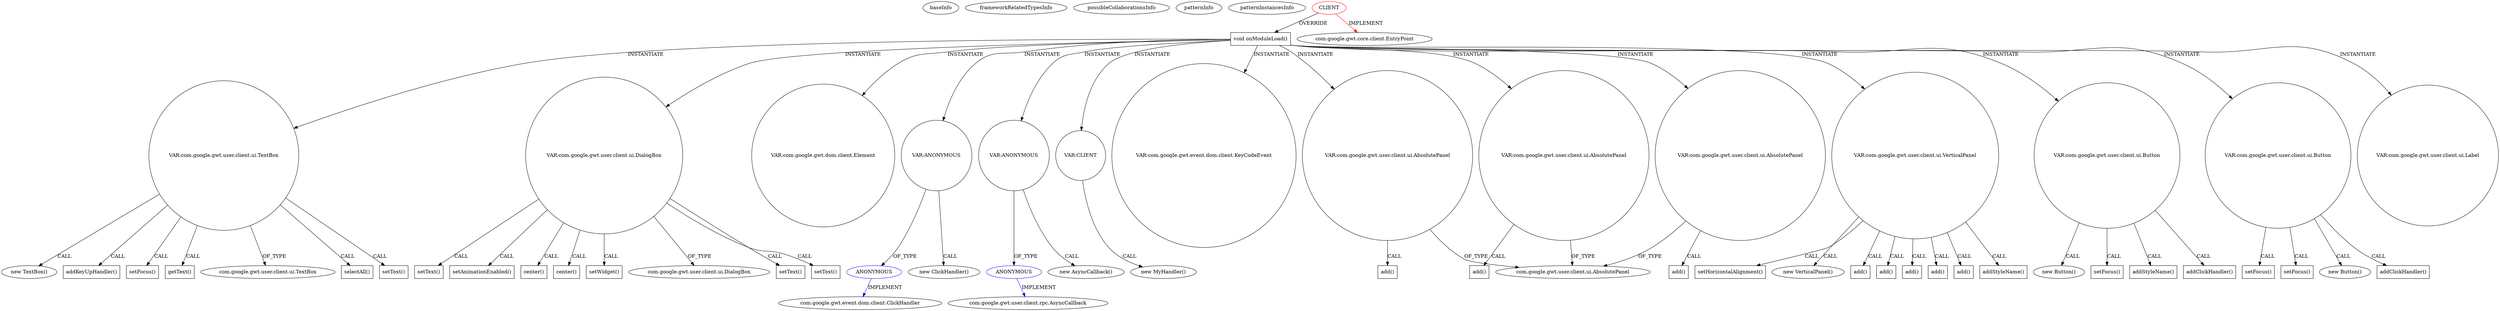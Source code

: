 digraph {
baseInfo[graphId=222,category="pattern",isAnonymous=false,possibleRelation=true]
frameworkRelatedTypesInfo[0="com.google.gwt.core.client.EntryPoint"]
possibleCollaborationsInfo[0="222~INSTANTIATION-OVERRIDING_METHOD_DECLARATION-~com.google.gwt.core.client.EntryPoint ~com.google.gwt.event.dom.client.ClickHandler ~false~true",1="222~INSTANTIATION-OVERRIDING_METHOD_DECLARATION-~com.google.gwt.core.client.EntryPoint ~com.google.gwt.user.client.rpc.AsyncCallback ~false~true"]
patternInfo[frequency=13.0,patternRootClient=0]
patternInstancesInfo[0="xinl-feedlosophor~/xinl-feedlosophor/feedlosophor-master/Feedlosophor/src/feedlosophor/client/Feedlosophor.java~Feedlosophor~4708",1="AquaWolf-frontier-manager~/AquaWolf-frontier-manager/frontier-manager-master/Frontier Manager Server/src/de/waldmeisterundfreunde/frontiermanger/client/Frontier_Manager.java~Frontier_Manager~20",2="chap19150-SeptaSquared~/chap19150-SeptaSquared/SeptaSquared-master/SeptaSquare/src/com/chapslife/septasquare/client/SeptaSquare.java~SeptaSquare~1059",3="MainMain-ChatCafeine~/MainMain-ChatCafeine/ChatCafeine-master/ChatCafeine/src/sources/client/ChatCafeine.java~ChatCafeine~180",4="karuto-cloud-storage-gallery~/karuto-cloud-storage-gallery/cloud-storage-gallery-master/src/com/mycompany/cloudstoragegallery/client/CloudStorageGallery.java~CloudStorageGallery~3400",5="marchold-BandRidesServer~/marchold-BandRidesServer/BandRidesServer-master/Band-Rides-Server/src/com/catglo/bandridesserver/client/Band_Rides_Server.java~Band_Rides_Server~3705",6="bobvash-Resolution-Tracker~/bobvash-Resolution-Tracker/Resolution-Tracker-master/ResolutionTracker/src/com/bobvash/resolutiontracker/client/ResolutionTracker.java~ResolutionTracker~863",7="lferna-Padel~/lferna-Padel/Padel-master/src/padel/client/Padel.java~Padel~3621",8="BrianHenryIE-GwtDropwizard~/BrianHenryIE-GwtDropwizard/GwtDropwizard-master/src/main/java/ie/brianhenry/gwtdropwizard/client/GwtDropwizardClient.java~GwtDropwizardClient~44",9="ravitle-JBTest~/ravitle-JBTest/JBTest-master/JBTest/src/jbtestPro_v1/client/JbtestPro_v1.java~JbtestPro_v1~4329",10="robinkeunen-shiny-octo-ironman~/robinkeunen-shiny-octo-ironman/shiny-octo-ironman-master/Guestbook/src/guestbook/client/Guestbook.java~Guestbook~4419",11="ph73nt-fuzzy-archer~/ph73nt-fuzzy-archer/fuzzy-archer-master/src/couk/fishlegs/nucmedone/client/NucMedOne.java~NucMedOne~4289",12="hershal-supertictactoe~/hershal-supertictactoe/supertictactoe-master/src/com/supertictactoe/supertictactoe/client/SuperTicTacToe.java~SuperTicTacToe~1407"]
6[label="new TextBox()",vertexType="CONSTRUCTOR_CALL",isFrameworkType=false]
7[label="VAR:com.google.gwt.user.client.ui.TextBox",vertexType="VARIABLE_EXPRESION",isFrameworkType=false,shape=circle]
141[label="addKeyUpHandler()",vertexType="INSIDE_CALL",isFrameworkType=false,shape=box]
33[label="setFocus()",vertexType="INSIDE_CALL",isFrameworkType=false,shape=box]
100[label="getText()",vertexType="INSIDE_CALL",isFrameworkType=false,shape=box]
8[label="com.google.gwt.user.client.ui.TextBox",vertexType="FRAMEWORK_CLASS_TYPE",isFrameworkType=false]
35[label="selectAll()",vertexType="INSIDE_CALL",isFrameworkType=false,shape=box]
2[label="void onModuleLoad()",vertexType="OVERRIDING_METHOD_DECLARATION",isFrameworkType=false,shape=box]
37[label="VAR:com.google.gwt.user.client.ui.DialogBox",vertexType="VARIABLE_EXPRESION",isFrameworkType=false,shape=circle]
46[label="VAR:com.google.gwt.dom.client.Element",vertexType="VARIABLE_EXPRESION",isFrameworkType=false,shape=circle]
120[label="center()",vertexType="INSIDE_CALL",isFrameworkType=false,shape=box]
130[label="center()",vertexType="INSIDE_CALL",isFrameworkType=false,shape=box]
0[label="CLIENT",vertexType="ROOT_CLIENT_CLASS_DECLARATION",isFrameworkType=false,color=red]
85[label="VAR:ANONYMOUS",vertexType="VARIABLE_EXPRESION",isFrameworkType=false,shape=circle]
86[label="ANONYMOUS",vertexType="REFERENCE_ANONYMOUS_DECLARATION",isFrameworkType=false,color=blue]
1[label="com.google.gwt.core.client.EntryPoint",vertexType="FRAMEWORK_INTERFACE_TYPE",isFrameworkType=false]
110[label="VAR:ANONYMOUS",vertexType="VARIABLE_EXPRESION",isFrameworkType=false,shape=circle]
111[label="ANONYMOUS",vertexType="REFERENCE_ANONYMOUS_DECLARATION",isFrameworkType=false,color=blue]
81[label="setWidget()",vertexType="INSIDE_CALL",isFrameworkType=false,shape=box]
134[label="VAR:CLIENT",vertexType="VARIABLE_EXPRESION",isFrameworkType=false,shape=circle]
94[label="VAR:com.google.gwt.event.dom.client.KeyCodeEvent",vertexType="VARIABLE_EXPRESION",isFrameworkType=false,shape=circle]
38[label="com.google.gwt.user.client.ui.DialogBox",vertexType="FRAMEWORK_CLASS_TYPE",isFrameworkType=false]
87[label="com.google.gwt.event.dom.client.ClickHandler",vertexType="FRAMEWORK_INTERFACE_TYPE",isFrameworkType=false]
40[label="setText()",vertexType="INSIDE_CALL",isFrameworkType=false,shape=box]
10[label="setText()",vertexType="INSIDE_CALL",isFrameworkType=false,shape=box]
114[label="setText()",vertexType="INSIDE_CALL",isFrameworkType=false,shape=box]
124[label="setText()",vertexType="INSIDE_CALL",isFrameworkType=false,shape=box]
133[label="new MyHandler()",vertexType="CONSTRUCTOR_CALL",isFrameworkType=false]
42[label="setAnimationEnabled()",vertexType="INSIDE_CALL",isFrameworkType=false,shape=box]
22[label="VAR:com.google.gwt.user.client.ui.AbsolutePanel",vertexType="VARIABLE_EXPRESION",isFrameworkType=false,shape=circle]
23[label="add()",vertexType="INSIDE_CALL",isFrameworkType=false,shape=box]
18[label="com.google.gwt.user.client.ui.AbsolutePanel",vertexType="FRAMEWORK_CLASS_TYPE",isFrameworkType=false]
16[label="VAR:com.google.gwt.user.client.ui.AbsolutePanel",vertexType="VARIABLE_EXPRESION",isFrameworkType=false,shape=circle]
17[label="add()",vertexType="INSIDE_CALL",isFrameworkType=false,shape=box]
58[label="VAR:com.google.gwt.user.client.ui.VerticalPanel",vertexType="VARIABLE_EXPRESION",isFrameworkType=false,shape=circle]
70[label="add()",vertexType="INSIDE_CALL",isFrameworkType=false,shape=box]
63[label="add()",vertexType="INSIDE_CALL",isFrameworkType=false,shape=box]
79[label="add()",vertexType="INSIDE_CALL",isFrameworkType=false,shape=box]
68[label="add()",vertexType="INSIDE_CALL",isFrameworkType=false,shape=box]
75[label="add()",vertexType="INSIDE_CALL",isFrameworkType=false,shape=box]
61[label="addStyleName()",vertexType="INSIDE_CALL",isFrameworkType=false,shape=box]
77[label="setHorizontalAlignment()",vertexType="INSIDE_CALL",isFrameworkType=false,shape=box]
27[label="VAR:com.google.gwt.user.client.ui.AbsolutePanel",vertexType="VARIABLE_EXPRESION",isFrameworkType=false,shape=circle]
28[label="add()",vertexType="INSIDE_CALL",isFrameworkType=false,shape=box]
84[label="new ClickHandler()",vertexType="CONSTRUCTOR_CALL",isFrameworkType=false]
4[label="VAR:com.google.gwt.user.client.ui.Button",vertexType="VARIABLE_EXPRESION",isFrameworkType=false,shape=circle]
15[label="addStyleName()",vertexType="INSIDE_CALL",isFrameworkType=false,shape=box]
139[label="addClickHandler()",vertexType="INSIDE_CALL",isFrameworkType=false,shape=box]
44[label="VAR:com.google.gwt.user.client.ui.Button",vertexType="VARIABLE_EXPRESION",isFrameworkType=false,shape=circle]
3[label="new Button()",vertexType="CONSTRUCTOR_CALL",isFrameworkType=false]
43[label="new Button()",vertexType="CONSTRUCTOR_CALL",isFrameworkType=false]
83[label="addClickHandler()",vertexType="INSIDE_CALL",isFrameworkType=false,shape=box]
109[label="new AsyncCallback()",vertexType="CONSTRUCTOR_CALL",isFrameworkType=false]
93[label="setFocus()",vertexType="INSIDE_CALL",isFrameworkType=false,shape=box]
132[label="setFocus()",vertexType="INSIDE_CALL",isFrameworkType=false,shape=box]
122[label="setFocus()",vertexType="INSIDE_CALL",isFrameworkType=false,shape=box]
57[label="new VerticalPanel()",vertexType="CONSTRUCTOR_CALL",isFrameworkType=false]
112[label="com.google.gwt.user.client.rpc.AsyncCallback",vertexType="FRAMEWORK_INTERFACE_TYPE",isFrameworkType=false]
52[label="VAR:com.google.gwt.user.client.ui.Label",vertexType="VARIABLE_EXPRESION",isFrameworkType=false,shape=circle]
85->84[label="CALL"]
0->1[label="IMPLEMENT",color=red]
7->100[label="CALL"]
4->3[label="CALL"]
7->10[label="CALL"]
16->17[label="CALL"]
86->87[label="IMPLEMENT",color=blue]
58->79[label="CALL"]
2->52[label="INSTANTIATE"]
37->40[label="CALL"]
2->44[label="INSTANTIATE"]
2->16[label="INSTANTIATE"]
7->35[label="CALL"]
134->133[label="CALL"]
110->109[label="CALL"]
4->15[label="CALL"]
37->42[label="CALL"]
27->18[label="OF_TYPE"]
37->38[label="OF_TYPE"]
2->4[label="INSTANTIATE"]
4->139[label="CALL"]
37->130[label="CALL"]
7->8[label="OF_TYPE"]
16->18[label="OF_TYPE"]
2->37[label="INSTANTIATE"]
37->81[label="CALL"]
37->120[label="CALL"]
58->75[label="CALL"]
44->43[label="CALL"]
58->63[label="CALL"]
58->70[label="CALL"]
58->68[label="CALL"]
37->114[label="CALL"]
44->122[label="CALL"]
2->134[label="INSTANTIATE"]
2->110[label="INSTANTIATE"]
37->124[label="CALL"]
22->18[label="OF_TYPE"]
2->7[label="INSTANTIATE"]
0->2[label="OVERRIDE"]
7->141[label="CALL"]
85->86[label="OF_TYPE"]
27->28[label="CALL"]
2->27[label="INSTANTIATE"]
22->23[label="CALL"]
2->85[label="INSTANTIATE"]
2->58[label="INSTANTIATE"]
58->57[label="CALL"]
4->93[label="CALL"]
2->22[label="INSTANTIATE"]
58->61[label="CALL"]
2->46[label="INSTANTIATE"]
111->112[label="IMPLEMENT",color=blue]
2->94[label="INSTANTIATE"]
44->83[label="CALL"]
7->6[label="CALL"]
7->33[label="CALL"]
58->77[label="CALL"]
44->132[label="CALL"]
110->111[label="OF_TYPE"]
}
